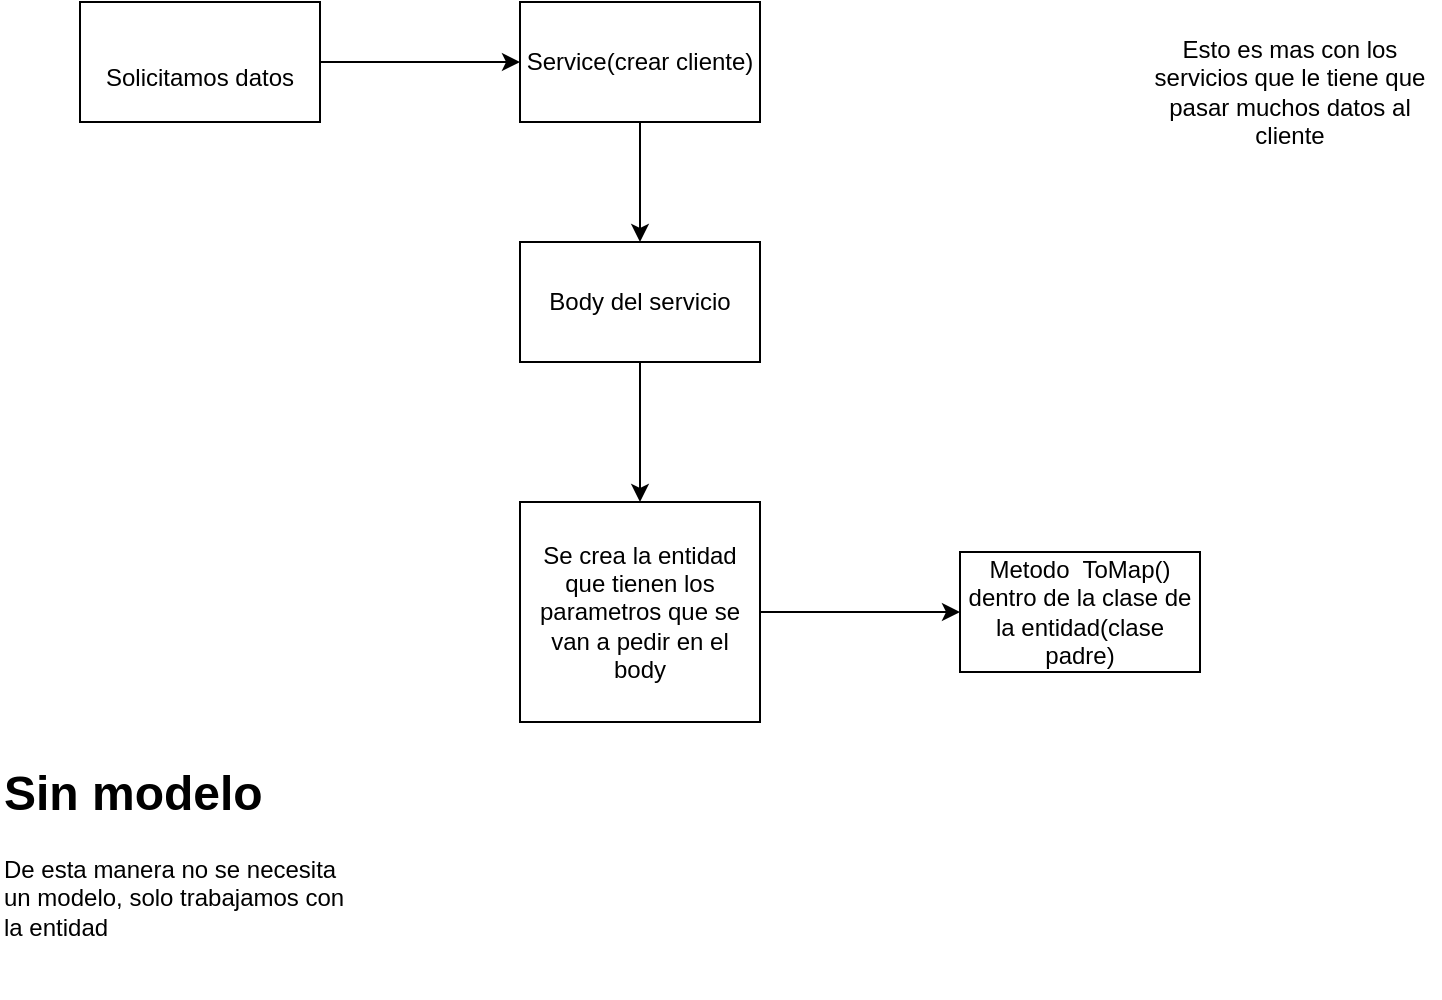 <mxfile version="28.2.3">
  <diagram name="Página-1" id="UljX3ZgkSFEY0UrKZ9x9">
    <mxGraphModel dx="1384" dy="635" grid="1" gridSize="10" guides="1" tooltips="1" connect="1" arrows="1" fold="1" page="1" pageScale="1" pageWidth="827" pageHeight="1169" math="0" shadow="0">
      <root>
        <mxCell id="0" />
        <mxCell id="1" parent="0" />
        <mxCell id="ildWDxg74Ny9wRDvC2I7-6" style="edgeStyle=orthogonalEdgeStyle;rounded=0;orthogonalLoop=1;jettySize=auto;html=1;entryX=0;entryY=0.5;entryDx=0;entryDy=0;" parent="1" source="ildWDxg74Ny9wRDvC2I7-1" target="ildWDxg74Ny9wRDvC2I7-2" edge="1">
          <mxGeometry relative="1" as="geometry" />
        </mxCell>
        <mxCell id="ildWDxg74Ny9wRDvC2I7-1" value="&lt;div&gt;&lt;br&gt;&lt;/div&gt;&lt;div&gt;Solicitamos datos&lt;/div&gt;" style="rounded=0;whiteSpace=wrap;html=1;" parent="1" vertex="1">
          <mxGeometry x="60" y="90" width="120" height="60" as="geometry" />
        </mxCell>
        <mxCell id="ildWDxg74Ny9wRDvC2I7-7" style="edgeStyle=orthogonalEdgeStyle;rounded=0;orthogonalLoop=1;jettySize=auto;html=1;" parent="1" source="ildWDxg74Ny9wRDvC2I7-2" target="ildWDxg74Ny9wRDvC2I7-3" edge="1">
          <mxGeometry relative="1" as="geometry" />
        </mxCell>
        <mxCell id="ildWDxg74Ny9wRDvC2I7-2" value="&lt;div&gt;Service(crear cliente)&lt;/div&gt;" style="rounded=0;whiteSpace=wrap;html=1;" parent="1" vertex="1">
          <mxGeometry x="280" y="90" width="120" height="60" as="geometry" />
        </mxCell>
        <mxCell id="ildWDxg74Ny9wRDvC2I7-8" style="edgeStyle=orthogonalEdgeStyle;rounded=0;orthogonalLoop=1;jettySize=auto;html=1;" parent="1" source="ildWDxg74Ny9wRDvC2I7-3" target="ildWDxg74Ny9wRDvC2I7-4" edge="1">
          <mxGeometry relative="1" as="geometry" />
        </mxCell>
        <mxCell id="ildWDxg74Ny9wRDvC2I7-3" value="Body del servicio" style="rounded=0;whiteSpace=wrap;html=1;" parent="1" vertex="1">
          <mxGeometry x="280" y="210" width="120" height="60" as="geometry" />
        </mxCell>
        <mxCell id="ildWDxg74Ny9wRDvC2I7-9" style="edgeStyle=orthogonalEdgeStyle;rounded=0;orthogonalLoop=1;jettySize=auto;html=1;" parent="1" source="ildWDxg74Ny9wRDvC2I7-4" target="ildWDxg74Ny9wRDvC2I7-5" edge="1">
          <mxGeometry relative="1" as="geometry" />
        </mxCell>
        <mxCell id="ildWDxg74Ny9wRDvC2I7-4" value="Se crea la entidad que tienen los parametros que se van a pedir en el body" style="rounded=0;whiteSpace=wrap;html=1;" parent="1" vertex="1">
          <mxGeometry x="280" y="340" width="120" height="110" as="geometry" />
        </mxCell>
        <mxCell id="ildWDxg74Ny9wRDvC2I7-5" value="Metodo&amp;nbsp; ToMap() dentro de la clase de la entidad(clase padre)" style="rounded=0;whiteSpace=wrap;html=1;" parent="1" vertex="1">
          <mxGeometry x="500" y="365" width="120" height="60" as="geometry" />
        </mxCell>
        <mxCell id="N-Yc8mttMGD5BmctyR81-1" value="&lt;h1 style=&quot;margin-top: 0px;&quot;&gt;Sin modelo&lt;/h1&gt;&lt;p&gt;De esta manera no se necesita un modelo, solo trabajamos con la entidad&lt;/p&gt;" style="text;html=1;whiteSpace=wrap;overflow=hidden;rounded=0;" vertex="1" parent="1">
          <mxGeometry x="20" y="465" width="180" height="120" as="geometry" />
        </mxCell>
        <mxCell id="N-Yc8mttMGD5BmctyR81-2" value="Esto es mas con los servicios que le tiene que pasar muchos datos al cliente" style="text;html=1;align=center;verticalAlign=middle;whiteSpace=wrap;rounded=0;" vertex="1" parent="1">
          <mxGeometry x="590" y="100" width="150" height="70" as="geometry" />
        </mxCell>
      </root>
    </mxGraphModel>
  </diagram>
</mxfile>
